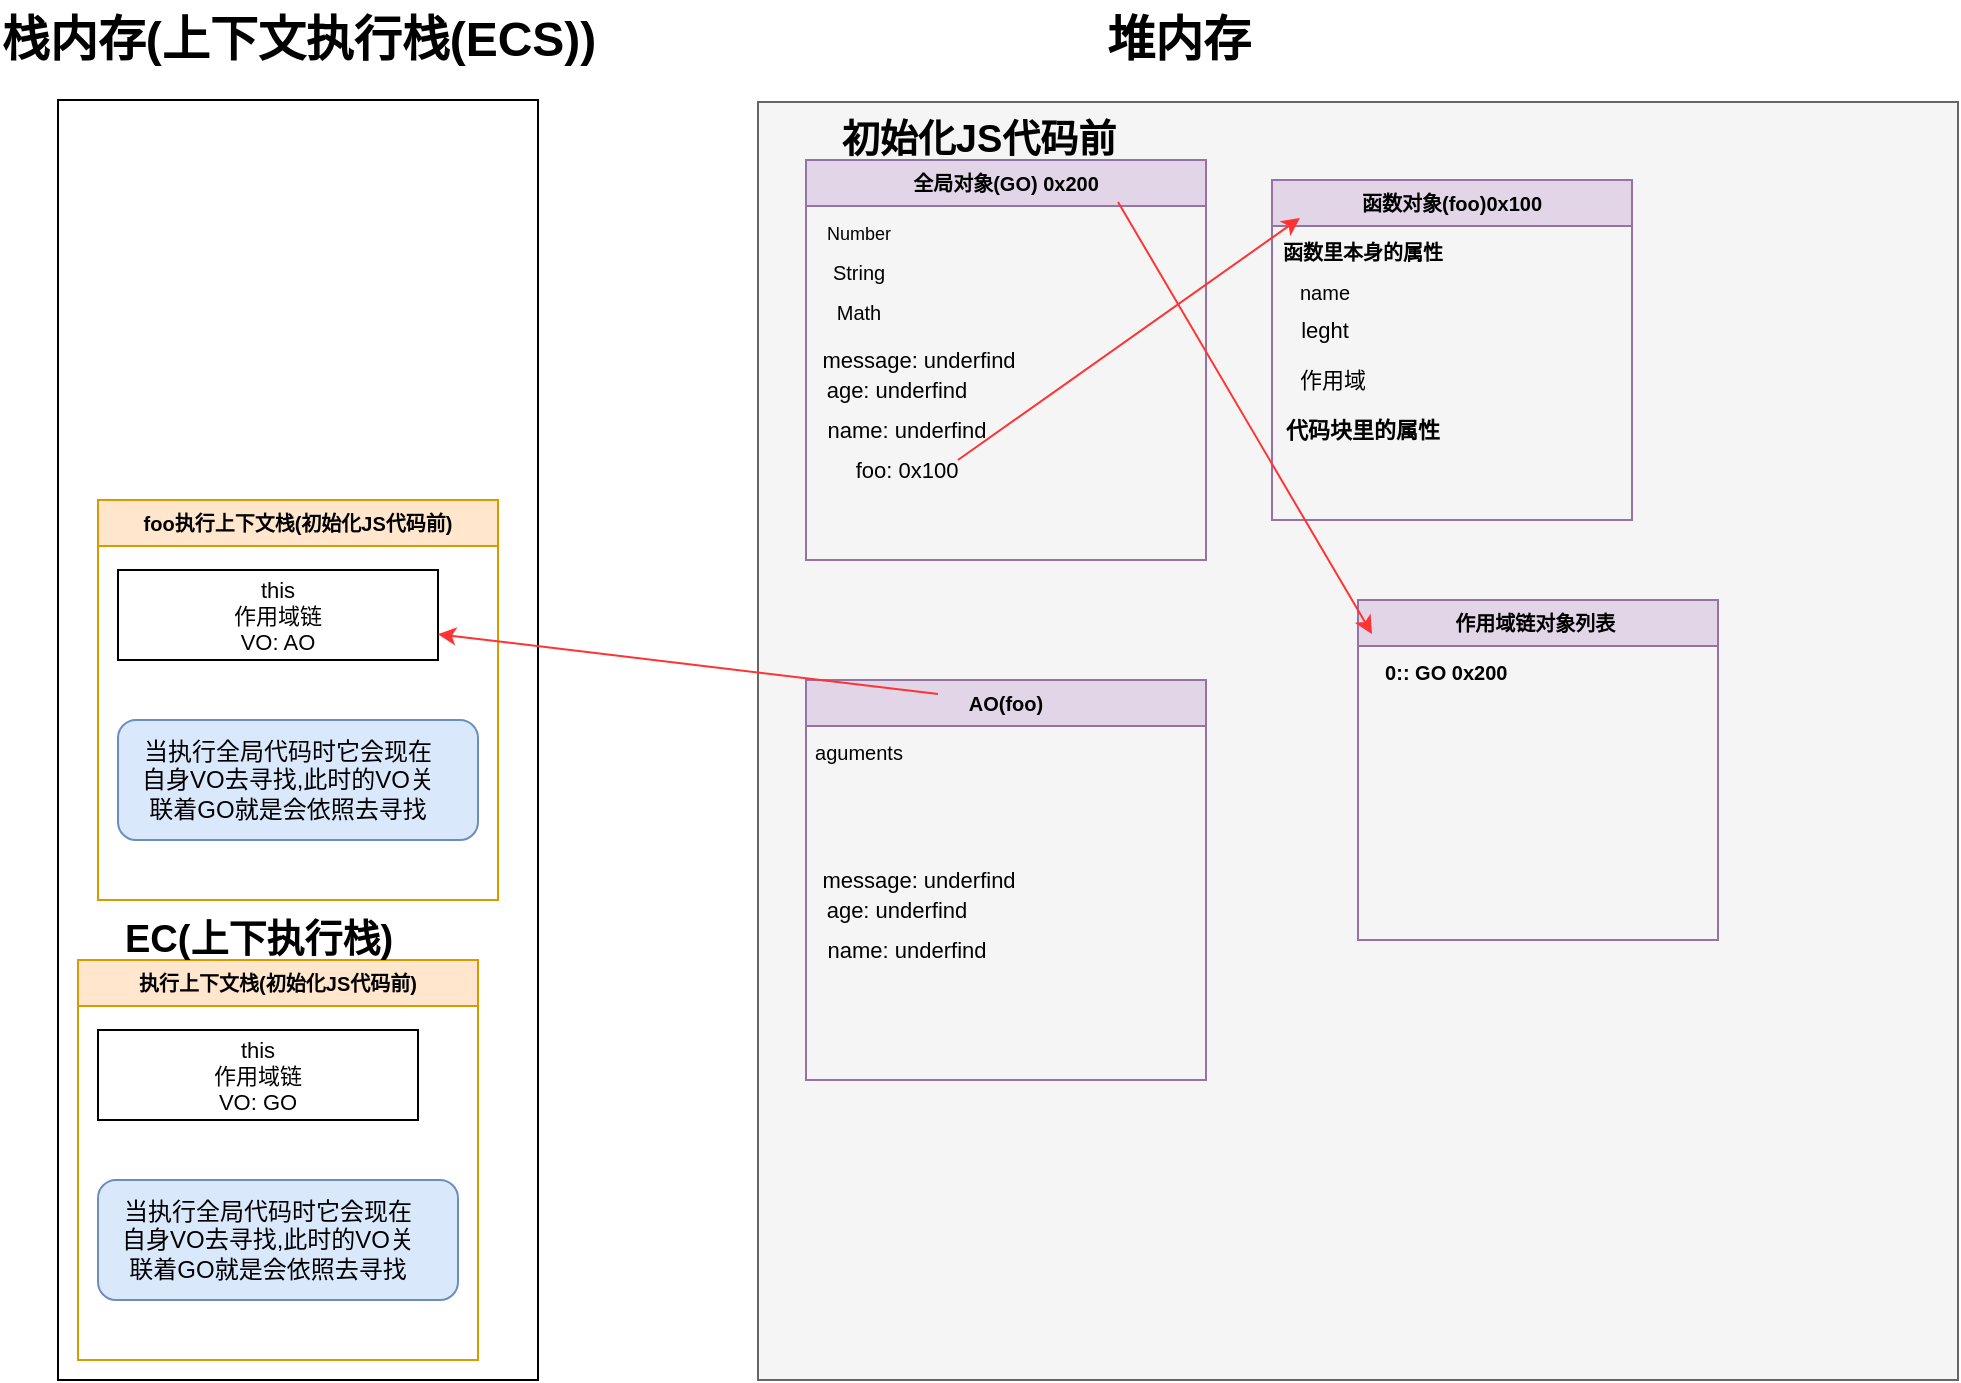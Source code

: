 <mxfile>
    <diagram id="gzhEuDLHHJiSIcBDV4Yo" name="初始化执行上下文前">
        <mxGraphModel dx="1076" dy="781" grid="1" gridSize="10" guides="1" tooltips="1" connect="1" arrows="1" fold="1" page="1" pageScale="1" pageWidth="827" pageHeight="1169" math="0" shadow="0">
            <root>
                <mxCell id="0"/>
                <mxCell id="1" parent="0"/>
                <mxCell id="2" value="" style="rounded=0;whiteSpace=wrap;html=1;" parent="1" vertex="1">
                    <mxGeometry x="40" y="120" width="240" height="640" as="geometry"/>
                </mxCell>
                <mxCell id="3" value="" style="rounded=0;whiteSpace=wrap;html=1;fillColor=#f5f5f5;strokeColor=#666666;fontColor=#333333;" parent="1" vertex="1">
                    <mxGeometry x="390" y="121" width="600" height="639" as="geometry"/>
                </mxCell>
                <mxCell id="4" value="栈内存(上下文执行栈(ECS))" style="text;strokeColor=none;fillColor=none;html=1;fontSize=24;fontStyle=1;verticalAlign=middle;align=center;rounded=0;" parent="1" vertex="1">
                    <mxGeometry x="110" y="70" width="100" height="40" as="geometry"/>
                </mxCell>
                <mxCell id="5" value="堆内存" style="text;strokeColor=none;fillColor=none;html=1;fontSize=24;fontStyle=1;verticalAlign=middle;align=center;rounded=0;" parent="1" vertex="1">
                    <mxGeometry x="550" y="70" width="100" height="40" as="geometry"/>
                </mxCell>
                <mxCell id="15" value="全局对象(GO) 0x200" style="swimlane;fillStyle=auto;fontSize=10;fillColor=#e1d5e7;strokeColor=#9673a6;" parent="1" vertex="1">
                    <mxGeometry x="414" y="150" width="200" height="200" as="geometry"/>
                </mxCell>
                <mxCell id="17" value="&lt;span style=&quot;font-size: 10px; font-weight: 400; text-align: left;&quot;&gt;String&lt;/span&gt;" style="text;strokeColor=none;fillColor=none;html=1;fontSize=17;fontStyle=1;verticalAlign=middle;align=center;fillStyle=auto;" parent="15" vertex="1">
                    <mxGeometry x="-24" y="40" width="100" height="30" as="geometry"/>
                </mxCell>
                <mxCell id="18" value="&lt;span style=&quot;font-size: 10px; font-weight: 400; text-align: left;&quot;&gt;Math&lt;/span&gt;" style="text;strokeColor=none;fillColor=none;html=1;fontSize=17;fontStyle=1;verticalAlign=middle;align=center;fillStyle=auto;" parent="15" vertex="1">
                    <mxGeometry x="-24" y="60" width="100" height="30" as="geometry"/>
                </mxCell>
                <mxCell id="16" value="&lt;span style=&quot;font-size: 9px; font-weight: 400; text-align: left;&quot;&gt;Number&lt;/span&gt;" style="text;strokeColor=none;fillColor=none;html=1;fontSize=17;fontStyle=1;verticalAlign=middle;align=center;fillStyle=auto;" parent="15" vertex="1">
                    <mxGeometry x="-24" y="20" width="100" height="30" as="geometry"/>
                </mxCell>
                <mxCell id="29" value="message: underfind" style="text;html=1;align=center;verticalAlign=middle;resizable=0;points=[];autosize=1;strokeColor=none;fillColor=none;fontSize=11;" parent="15" vertex="1">
                    <mxGeometry x="-4" y="85" width="120" height="30" as="geometry"/>
                </mxCell>
                <mxCell id="30" value="age: underfind" style="text;html=1;align=center;verticalAlign=middle;resizable=0;points=[];autosize=1;strokeColor=none;fillColor=none;fontSize=11;" parent="15" vertex="1">
                    <mxGeometry y="100" width="90" height="30" as="geometry"/>
                </mxCell>
                <mxCell id="31" value="name: underfind" style="text;html=1;align=center;verticalAlign=middle;resizable=0;points=[];autosize=1;strokeColor=none;fillColor=none;fontSize=11;" parent="15" vertex="1">
                    <mxGeometry y="120" width="100" height="30" as="geometry"/>
                </mxCell>
                <mxCell id="19" value="初始化JS代码前" style="text;strokeColor=none;fillColor=none;html=1;fontSize=19;fontStyle=1;verticalAlign=middle;align=center;fillStyle=auto;" parent="1" vertex="1">
                    <mxGeometry x="450" y="120" width="100" height="40" as="geometry"/>
                </mxCell>
                <mxCell id="24" value="执行上下文栈(初始化JS代码前)" style="swimlane;fillStyle=auto;fontSize=10;fillColor=#ffe6cc;strokeColor=#d79b00;" parent="1" vertex="1">
                    <mxGeometry x="50" y="550" width="200" height="200" as="geometry"/>
                </mxCell>
                <mxCell id="43" value="&lt;font color=&quot;#020203&quot;&gt;this&lt;br&gt;作用域链&lt;br&gt;VO: GO&lt;br&gt;&lt;/font&gt;" style="rounded=0;whiteSpace=wrap;html=1;fillStyle=auto;fontSize=11;fontColor=#FF3333;" parent="24" vertex="1">
                    <mxGeometry x="10" y="35" width="160" height="45" as="geometry"/>
                </mxCell>
                <mxCell id="44" value="" style="rounded=1;whiteSpace=wrap;html=1;fillColor=#dae8fc;strokeColor=#6c8ebf;" parent="24" vertex="1">
                    <mxGeometry x="10" y="110" width="180" height="60" as="geometry"/>
                </mxCell>
                <mxCell id="45" value="当执行全局代码时它会现在自身VO去寻找,此时的VO关联着GO就是会依照去寻找" style="text;html=1;strokeColor=none;fillColor=none;align=center;verticalAlign=middle;whiteSpace=wrap;rounded=0;" parent="24" vertex="1">
                    <mxGeometry x="20" y="125" width="150" height="30" as="geometry"/>
                </mxCell>
                <mxCell id="28" value="EC(上下执行栈)" style="text;strokeColor=none;fillColor=none;html=1;fontSize=19;fontStyle=1;verticalAlign=middle;align=center;fillStyle=auto;" parent="1" vertex="1">
                    <mxGeometry x="90" y="520" width="100" height="40" as="geometry"/>
                </mxCell>
                <mxCell id="32" value="foo: 0x100" style="text;html=1;align=center;verticalAlign=middle;resizable=0;points=[];autosize=1;strokeColor=none;fillColor=none;fontSize=11;" parent="1" vertex="1">
                    <mxGeometry x="429" y="290" width="70" height="30" as="geometry"/>
                </mxCell>
                <mxCell id="33" value="函数对象(foo)0x100" style="swimlane;fillStyle=auto;fontSize=10;fillColor=#e1d5e7;strokeColor=#9673a6;" parent="1" vertex="1">
                    <mxGeometry x="647" y="160" width="180" height="170" as="geometry"/>
                </mxCell>
                <mxCell id="34" value="&lt;span style=&quot;font-size: 10px; font-weight: 400; text-align: left;&quot;&gt;name&lt;/span&gt;" style="text;strokeColor=none;fillColor=none;html=1;fontSize=17;fontStyle=1;verticalAlign=middle;align=center;fillStyle=auto;" parent="33" vertex="1">
                    <mxGeometry x="-24" y="40" width="100" height="30" as="geometry"/>
                </mxCell>
                <mxCell id="36" value="&lt;div style=&quot;text-align: left;&quot;&gt;&lt;span style=&quot;background-color: initial;&quot;&gt;&lt;font size=&quot;1&quot;&gt;函数里本身的属性&lt;/font&gt;&lt;/span&gt;&lt;/div&gt;" style="text;strokeColor=none;fillColor=none;html=1;fontSize=17;fontStyle=1;verticalAlign=middle;align=center;fillStyle=auto;" parent="33" vertex="1">
                    <mxGeometry x="-5" y="20" width="100" height="30" as="geometry"/>
                </mxCell>
                <mxCell id="37" value="作用域" style="text;html=1;align=center;verticalAlign=middle;resizable=0;points=[];autosize=1;strokeColor=none;fillColor=none;fontSize=11;" parent="33" vertex="1">
                    <mxGeometry y="85" width="60" height="30" as="geometry"/>
                </mxCell>
                <mxCell id="38" value="leght" style="text;html=1;align=center;verticalAlign=middle;resizable=0;points=[];autosize=1;strokeColor=none;fillColor=none;fontSize=11;" parent="33" vertex="1">
                    <mxGeometry x="1" y="60" width="50" height="30" as="geometry"/>
                </mxCell>
                <mxCell id="40" value="代码块里的属性" style="text;html=1;align=center;verticalAlign=middle;resizable=0;points=[];autosize=1;strokeColor=none;fillColor=none;fontSize=11;fontStyle=1" parent="33" vertex="1">
                    <mxGeometry x="-5" y="110" width="100" height="30" as="geometry"/>
                </mxCell>
                <mxCell id="41" value="" style="endArrow=classic;html=1;fontSize=11;entryX=0.19;entryY=-0.033;entryDx=0;entryDy=0;entryPerimeter=0;fontColor=#FF3333;strokeColor=#FF3333;exitX=0.871;exitY=0.333;exitDx=0;exitDy=0;exitPerimeter=0;" parent="1" source="32" target="36" edge="1">
                    <mxGeometry width="50" height="50" relative="1" as="geometry">
                        <mxPoint x="600" y="280" as="sourcePoint"/>
                        <mxPoint x="650" y="230" as="targetPoint"/>
                    </mxGeometry>
                </mxCell>
                <mxCell id="46" value="作用域链对象列表 " style="swimlane;fillStyle=auto;fontSize=10;fillColor=#e1d5e7;strokeColor=#9673a6;" vertex="1" parent="1">
                    <mxGeometry x="690" y="370" width="180" height="170" as="geometry"/>
                </mxCell>
                <mxCell id="48" value="&lt;div style=&quot;text-align: left;&quot;&gt;&lt;font size=&quot;1&quot;&gt;0:: GO 0x200&amp;nbsp;&lt;/font&gt;&lt;/div&gt;" style="text;strokeColor=none;fillColor=none;html=1;fontSize=17;fontStyle=1;verticalAlign=middle;align=center;fillStyle=auto;" vertex="1" parent="46">
                    <mxGeometry x="-5" y="20" width="100" height="30" as="geometry"/>
                </mxCell>
                <mxCell id="52" value="" style="endArrow=classic;html=1;fontSize=11;entryX=0.12;entryY=-0.1;entryDx=0;entryDy=0;entryPerimeter=0;fontColor=#FF3333;strokeColor=#FF3333;exitX=0.871;exitY=0.333;exitDx=0;exitDy=0;exitPerimeter=0;" edge="1" parent="1" target="48">
                    <mxGeometry width="50" height="50" relative="1" as="geometry">
                        <mxPoint x="570" y="170.98" as="sourcePoint"/>
                        <mxPoint x="741.03" y="50" as="targetPoint"/>
                    </mxGeometry>
                </mxCell>
                <mxCell id="53" value="foo执行上下文栈(初始化JS代码前)" style="swimlane;fillStyle=auto;fontSize=10;fillColor=#ffe6cc;strokeColor=#d79b00;" vertex="1" parent="1">
                    <mxGeometry x="60" y="320" width="200" height="200" as="geometry"/>
                </mxCell>
                <mxCell id="54" value="&lt;font color=&quot;#020203&quot;&gt;this&lt;br&gt;作用域链&lt;br&gt;VO: AO&lt;br&gt;&lt;/font&gt;" style="rounded=0;whiteSpace=wrap;html=1;fillStyle=auto;fontSize=11;fontColor=#FF3333;" vertex="1" parent="53">
                    <mxGeometry x="10" y="35" width="160" height="45" as="geometry"/>
                </mxCell>
                <mxCell id="55" value="" style="rounded=1;whiteSpace=wrap;html=1;fillColor=#dae8fc;strokeColor=#6c8ebf;" vertex="1" parent="53">
                    <mxGeometry x="10" y="110" width="180" height="60" as="geometry"/>
                </mxCell>
                <mxCell id="56" value="当执行全局代码时它会现在自身VO去寻找,此时的VO关联着GO就是会依照去寻找" style="text;html=1;strokeColor=none;fillColor=none;align=center;verticalAlign=middle;whiteSpace=wrap;rounded=0;" vertex="1" parent="53">
                    <mxGeometry x="20" y="125" width="150" height="30" as="geometry"/>
                </mxCell>
                <mxCell id="57" value="AO(foo)" style="swimlane;fillStyle=auto;fontSize=10;fillColor=#e1d5e7;strokeColor=#9673a6;" vertex="1" parent="1">
                    <mxGeometry x="414" y="410" width="200" height="200" as="geometry"/>
                </mxCell>
                <mxCell id="60" value="&lt;div style=&quot;text-align: left;&quot;&gt;&lt;span style=&quot;background-color: initial; font-weight: 400;&quot;&gt;&lt;font size=&quot;1&quot;&gt;aguments&lt;/font&gt;&lt;/span&gt;&lt;/div&gt;" style="text;strokeColor=none;fillColor=none;html=1;fontSize=17;fontStyle=1;verticalAlign=middle;align=center;fillStyle=auto;" vertex="1" parent="57">
                    <mxGeometry x="-24" y="20" width="100" height="30" as="geometry"/>
                </mxCell>
                <mxCell id="61" value="message: underfind" style="text;html=1;align=center;verticalAlign=middle;resizable=0;points=[];autosize=1;strokeColor=none;fillColor=none;fontSize=11;" vertex="1" parent="57">
                    <mxGeometry x="-4" y="85" width="120" height="30" as="geometry"/>
                </mxCell>
                <mxCell id="62" value="age: underfind" style="text;html=1;align=center;verticalAlign=middle;resizable=0;points=[];autosize=1;strokeColor=none;fillColor=none;fontSize=11;" vertex="1" parent="57">
                    <mxGeometry y="100" width="90" height="30" as="geometry"/>
                </mxCell>
                <mxCell id="63" value="name: underfind" style="text;html=1;align=center;verticalAlign=middle;resizable=0;points=[];autosize=1;strokeColor=none;fillColor=none;fontSize=11;" vertex="1" parent="57">
                    <mxGeometry y="120" width="100" height="30" as="geometry"/>
                </mxCell>
                <mxCell id="64" value="" style="endArrow=classic;html=1;fontSize=11;fontColor=#FF3333;strokeColor=#FF3333;exitX=0.871;exitY=0.333;exitDx=0;exitDy=0;exitPerimeter=0;" edge="1" parent="57" target="54">
                    <mxGeometry width="50" height="50" relative="1" as="geometry">
                        <mxPoint x="66" y="6.99" as="sourcePoint"/>
                        <mxPoint x="193" y="223.01" as="targetPoint"/>
                    </mxGeometry>
                </mxCell>
            </root>
        </mxGraphModel>
    </diagram>
    <diagram name="初始化执行上下文后" id="YD22miUZsOoQfZfoyoO2">
        <mxGraphModel dx="1076" dy="781" grid="1" gridSize="10" guides="1" tooltips="1" connect="1" arrows="1" fold="1" page="1" pageScale="1" pageWidth="827" pageHeight="1169" math="0" shadow="0">
            <root>
                <mxCell id="x2hkohSb6eSt9DefgK44-0"/>
                <mxCell id="x2hkohSb6eSt9DefgK44-1" parent="x2hkohSb6eSt9DefgK44-0"/>
                <mxCell id="x2hkohSb6eSt9DefgK44-2" value="" style="rounded=0;whiteSpace=wrap;html=1;" parent="x2hkohSb6eSt9DefgK44-1" vertex="1">
                    <mxGeometry x="40" y="120" width="240" height="640" as="geometry"/>
                </mxCell>
                <mxCell id="x2hkohSb6eSt9DefgK44-3" value="" style="rounded=0;whiteSpace=wrap;html=1;fillColor=#f5f5f5;strokeColor=#666666;fontColor=#333333;" parent="x2hkohSb6eSt9DefgK44-1" vertex="1">
                    <mxGeometry x="390" y="121" width="600" height="639" as="geometry"/>
                </mxCell>
                <mxCell id="x2hkohSb6eSt9DefgK44-4" value="栈内存(上下文执行栈(ECS))" style="text;strokeColor=none;fillColor=none;html=1;fontSize=24;fontStyle=1;verticalAlign=middle;align=center;rounded=0;" parent="x2hkohSb6eSt9DefgK44-1" vertex="1">
                    <mxGeometry x="110" y="70" width="100" height="40" as="geometry"/>
                </mxCell>
                <mxCell id="x2hkohSb6eSt9DefgK44-5" value="堆内存" style="text;strokeColor=none;fillColor=none;html=1;fontSize=24;fontStyle=1;verticalAlign=middle;align=center;rounded=0;" parent="x2hkohSb6eSt9DefgK44-1" vertex="1">
                    <mxGeometry x="550" y="70" width="100" height="40" as="geometry"/>
                </mxCell>
                <mxCell id="x2hkohSb6eSt9DefgK44-6" value="全局对象(GO)" style="swimlane;fillStyle=auto;fontSize=10;fillColor=#e1d5e7;strokeColor=#9673a6;" parent="x2hkohSb6eSt9DefgK44-1" vertex="1">
                    <mxGeometry x="414" y="150" width="200" height="200" as="geometry"/>
                </mxCell>
                <mxCell id="x2hkohSb6eSt9DefgK44-7" value="&lt;span style=&quot;font-size: 10px; font-weight: 400; text-align: left;&quot;&gt;String&lt;/span&gt;" style="text;strokeColor=none;fillColor=none;html=1;fontSize=17;fontStyle=1;verticalAlign=middle;align=center;fillStyle=auto;" parent="x2hkohSb6eSt9DefgK44-6" vertex="1">
                    <mxGeometry x="-24" y="40" width="100" height="30" as="geometry"/>
                </mxCell>
                <mxCell id="x2hkohSb6eSt9DefgK44-8" value="&lt;span style=&quot;font-size: 10px; font-weight: 400; text-align: left;&quot;&gt;Math&lt;/span&gt;" style="text;strokeColor=none;fillColor=none;html=1;fontSize=17;fontStyle=1;verticalAlign=middle;align=center;fillStyle=auto;" parent="x2hkohSb6eSt9DefgK44-6" vertex="1">
                    <mxGeometry x="-24" y="60" width="100" height="30" as="geometry"/>
                </mxCell>
                <mxCell id="x2hkohSb6eSt9DefgK44-9" value="&lt;span style=&quot;font-size: 9px; font-weight: 400; text-align: left;&quot;&gt;Number&lt;/span&gt;" style="text;strokeColor=none;fillColor=none;html=1;fontSize=17;fontStyle=1;verticalAlign=middle;align=center;fillStyle=auto;" parent="x2hkohSb6eSt9DefgK44-6" vertex="1">
                    <mxGeometry x="-24" y="20" width="100" height="30" as="geometry"/>
                </mxCell>
                <mxCell id="x2hkohSb6eSt9DefgK44-10" value="message: &quot;哈哈哈" style="text;html=1;align=center;verticalAlign=middle;resizable=0;points=[];autosize=1;strokeColor=none;fillColor=none;fontSize=11;" parent="x2hkohSb6eSt9DefgK44-6" vertex="1">
                    <mxGeometry x="1" y="85" width="110" height="30" as="geometry"/>
                </mxCell>
                <mxCell id="x2hkohSb6eSt9DefgK44-11" value="age: 18" style="text;html=1;align=center;verticalAlign=middle;resizable=0;points=[];autosize=1;strokeColor=none;fillColor=none;fontSize=11;" parent="x2hkohSb6eSt9DefgK44-6" vertex="1">
                    <mxGeometry x="15" y="100" width="60" height="30" as="geometry"/>
                </mxCell>
                <mxCell id="x2hkohSb6eSt9DefgK44-12" value="name: underfind" style="text;html=1;align=center;verticalAlign=middle;resizable=0;points=[];autosize=1;strokeColor=none;fillColor=none;fontSize=11;" parent="x2hkohSb6eSt9DefgK44-6" vertex="1">
                    <mxGeometry y="120" width="100" height="30" as="geometry"/>
                </mxCell>
                <mxCell id="x2hkohSb6eSt9DefgK44-13" value="初始化JS代码前" style="text;strokeColor=none;fillColor=none;html=1;fontSize=19;fontStyle=1;verticalAlign=middle;align=center;fillStyle=auto;" parent="x2hkohSb6eSt9DefgK44-1" vertex="1">
                    <mxGeometry x="450" y="120" width="100" height="40" as="geometry"/>
                </mxCell>
                <mxCell id="x2hkohSb6eSt9DefgK44-14" value="执行上下文栈(初始化JS代码前)" style="swimlane;fillStyle=auto;fontSize=10;fillColor=#ffe6cc;strokeColor=#d79b00;" parent="x2hkohSb6eSt9DefgK44-1" vertex="1">
                    <mxGeometry x="50" y="550" width="200" height="200" as="geometry"/>
                </mxCell>
                <mxCell id="x2hkohSb6eSt9DefgK44-15" value="&lt;font color=&quot;#020203&quot;&gt;this&lt;br&gt;作用域&lt;br&gt;VO: GO&lt;br&gt;&lt;/font&gt;" style="rounded=0;whiteSpace=wrap;html=1;fillStyle=auto;fontSize=11;fontColor=#FF3333;" parent="x2hkohSb6eSt9DefgK44-14" vertex="1">
                    <mxGeometry x="20" y="140" width="160" height="45" as="geometry"/>
                </mxCell>
                <mxCell id="x2hkohSb6eSt9DefgK44-16" value="EC(上下执行栈)" style="text;strokeColor=none;fillColor=none;html=1;fontSize=19;fontStyle=1;verticalAlign=middle;align=center;fillStyle=auto;" parent="x2hkohSb6eSt9DefgK44-1" vertex="1">
                    <mxGeometry x="90" y="520" width="100" height="40" as="geometry"/>
                </mxCell>
                <mxCell id="x2hkohSb6eSt9DefgK44-17" value="foo: 0x100" style="text;html=1;align=center;verticalAlign=middle;resizable=0;points=[];autosize=1;strokeColor=none;fillColor=none;fontSize=11;" parent="x2hkohSb6eSt9DefgK44-1" vertex="1">
                    <mxGeometry x="429" y="290" width="70" height="30" as="geometry"/>
                </mxCell>
                <mxCell id="x2hkohSb6eSt9DefgK44-18" value="函数对象(foo)0x100" style="swimlane;fillStyle=auto;fontSize=10;fillColor=#e1d5e7;strokeColor=#9673a6;" parent="x2hkohSb6eSt9DefgK44-1" vertex="1">
                    <mxGeometry x="730" y="150" width="180" height="170" as="geometry"/>
                </mxCell>
                <mxCell id="x2hkohSb6eSt9DefgK44-19" value="&lt;span style=&quot;font-size: 10px; font-weight: 400; text-align: left;&quot;&gt;name&lt;/span&gt;" style="text;strokeColor=none;fillColor=none;html=1;fontSize=17;fontStyle=1;verticalAlign=middle;align=center;fillStyle=auto;" parent="x2hkohSb6eSt9DefgK44-18" vertex="1">
                    <mxGeometry x="-24" y="40" width="100" height="30" as="geometry"/>
                </mxCell>
                <mxCell id="x2hkohSb6eSt9DefgK44-20" value="&lt;div style=&quot;text-align: left;&quot;&gt;&lt;span style=&quot;background-color: initial;&quot;&gt;&lt;font size=&quot;1&quot;&gt;函数里本身的属性&lt;/font&gt;&lt;/span&gt;&lt;/div&gt;" style="text;strokeColor=none;fillColor=none;html=1;fontSize=17;fontStyle=1;verticalAlign=middle;align=center;fillStyle=auto;" parent="x2hkohSb6eSt9DefgK44-18" vertex="1">
                    <mxGeometry x="-5" y="20" width="100" height="30" as="geometry"/>
                </mxCell>
                <mxCell id="x2hkohSb6eSt9DefgK44-21" value="作用域" style="text;html=1;align=center;verticalAlign=middle;resizable=0;points=[];autosize=1;strokeColor=none;fillColor=none;fontSize=11;" parent="x2hkohSb6eSt9DefgK44-18" vertex="1">
                    <mxGeometry y="85" width="60" height="30" as="geometry"/>
                </mxCell>
                <mxCell id="x2hkohSb6eSt9DefgK44-22" value="leght" style="text;html=1;align=center;verticalAlign=middle;resizable=0;points=[];autosize=1;strokeColor=none;fillColor=none;fontSize=11;" parent="x2hkohSb6eSt9DefgK44-18" vertex="1">
                    <mxGeometry x="1" y="60" width="50" height="30" as="geometry"/>
                </mxCell>
                <mxCell id="x2hkohSb6eSt9DefgK44-23" value="代码块里的属性" style="text;html=1;align=center;verticalAlign=middle;resizable=0;points=[];autosize=1;strokeColor=none;fillColor=none;fontSize=11;fontStyle=1" parent="x2hkohSb6eSt9DefgK44-18" vertex="1">
                    <mxGeometry x="-5" y="110" width="100" height="30" as="geometry"/>
                </mxCell>
                <mxCell id="x2hkohSb6eSt9DefgK44-24" value="" style="endArrow=classic;html=1;fontSize=11;entryX=0.19;entryY=-0.033;entryDx=0;entryDy=0;entryPerimeter=0;fontColor=#FF3333;strokeColor=#FF3333;exitX=0.871;exitY=0.333;exitDx=0;exitDy=0;exitPerimeter=0;" parent="x2hkohSb6eSt9DefgK44-1" source="x2hkohSb6eSt9DefgK44-17" target="x2hkohSb6eSt9DefgK44-20" edge="1">
                    <mxGeometry width="50" height="50" relative="1" as="geometry">
                        <mxPoint x="600" y="280" as="sourcePoint"/>
                        <mxPoint x="650" y="230" as="targetPoint"/>
                    </mxGeometry>
                </mxCell>
            </root>
        </mxGraphModel>
    </diagram>
</mxfile>
